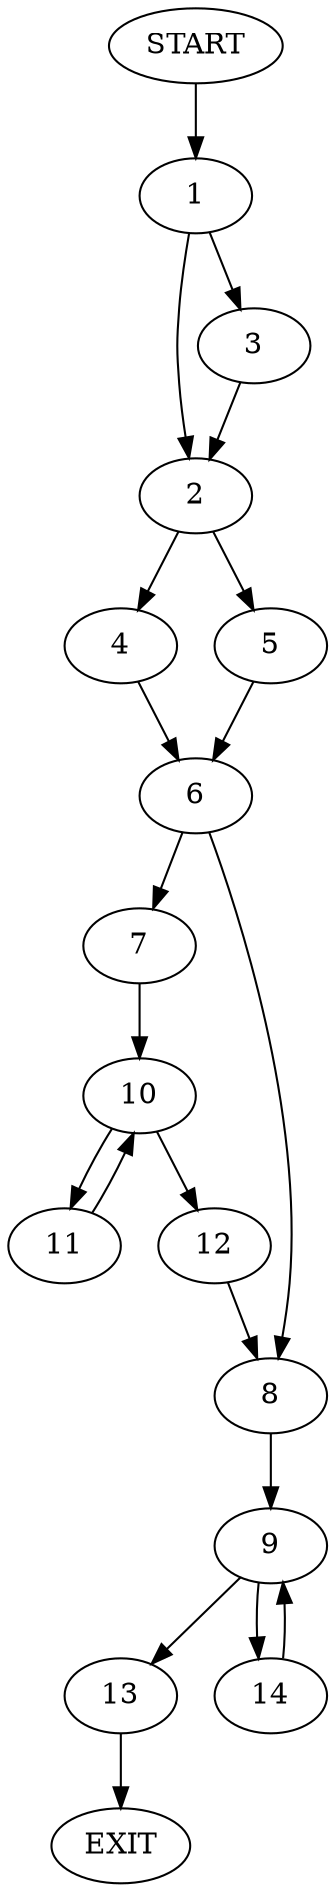digraph {
0 [label="START"]
15 [label="EXIT"]
0 -> 1
1 -> 2
1 -> 3
2 -> 4
2 -> 5
3 -> 2
5 -> 6
4 -> 6
6 -> 7
6 -> 8
8 -> 9
7 -> 10
10 -> 11
10 -> 12
11 -> 10
12 -> 8
9 -> 13
9 -> 14
13 -> 15
14 -> 9
}
